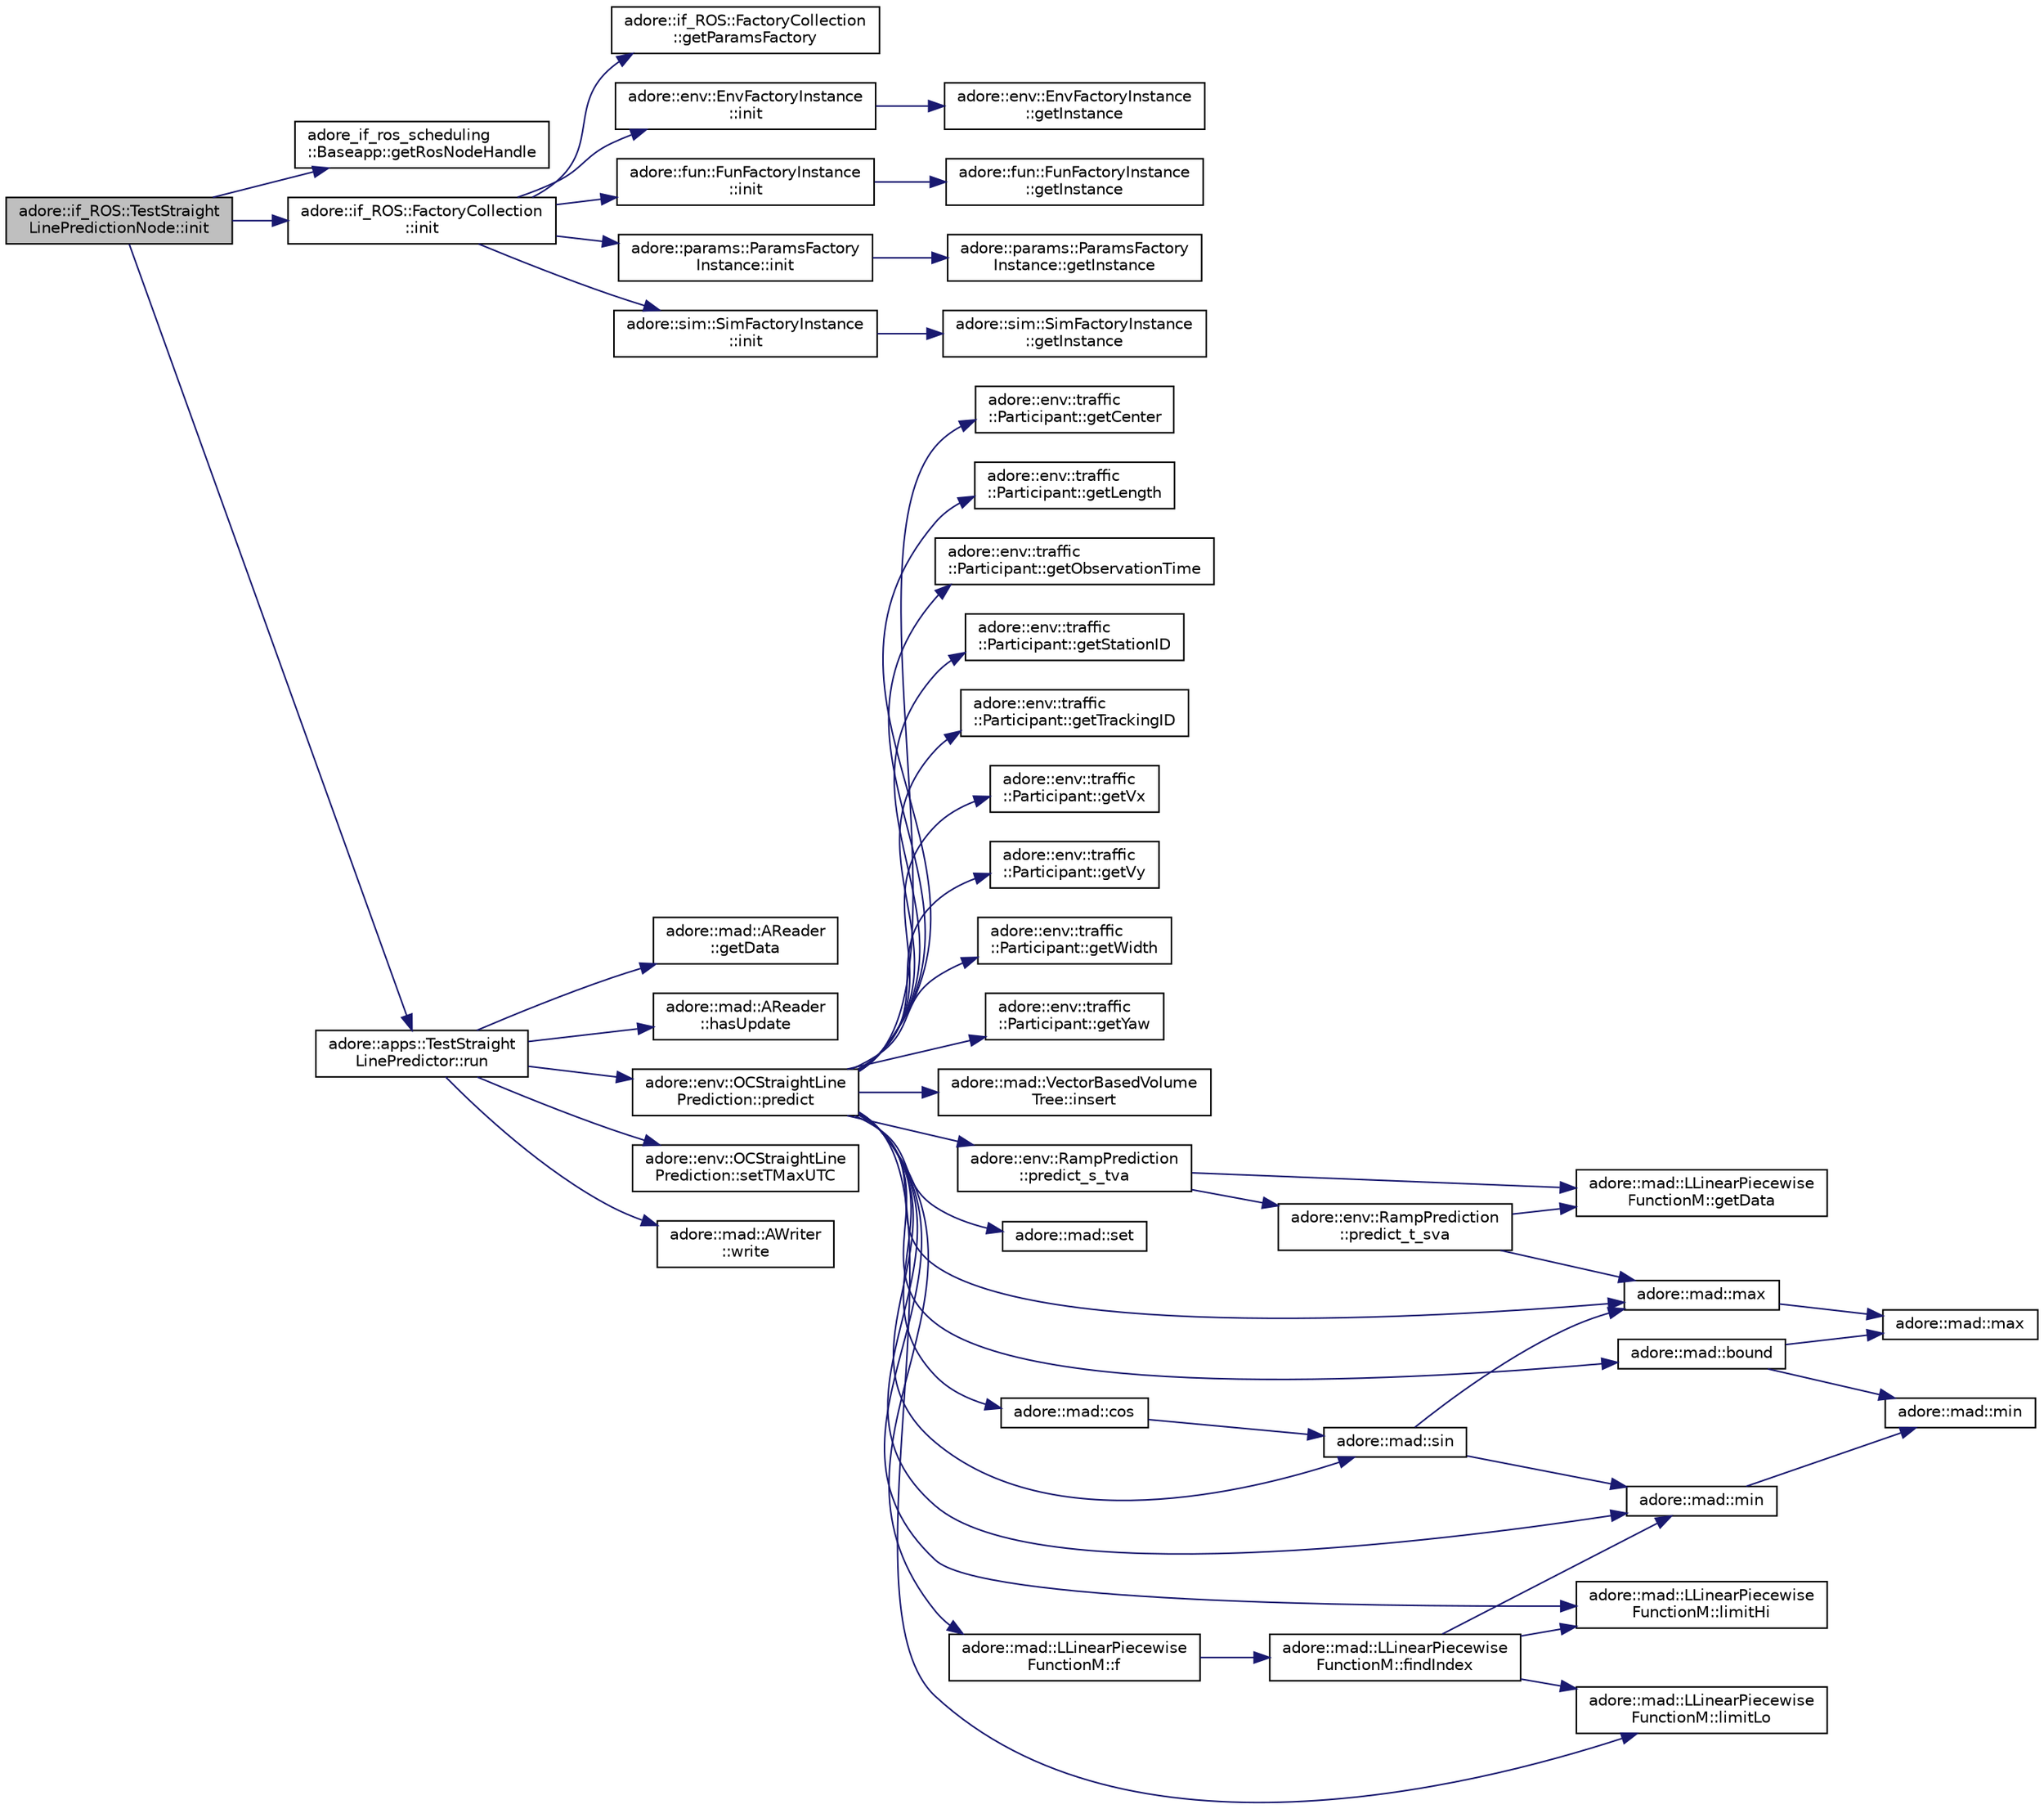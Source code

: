 digraph "adore::if_ROS::TestStraightLinePredictionNode::init"
{
 // LATEX_PDF_SIZE
  edge [fontname="Helvetica",fontsize="10",labelfontname="Helvetica",labelfontsize="10"];
  node [fontname="Helvetica",fontsize="10",shape=record];
  rankdir="LR";
  Node1 [label="adore::if_ROS::TestStraight\lLinePredictionNode::init",height=0.2,width=0.4,color="black", fillcolor="grey75", style="filled", fontcolor="black",tooltip=" "];
  Node1 -> Node2 [color="midnightblue",fontsize="10",style="solid",fontname="Helvetica"];
  Node2 [label="adore_if_ros_scheduling\l::Baseapp::getRosNodeHandle",height=0.2,width=0.4,color="black", fillcolor="white", style="filled",URL="$classadore__if__ros__scheduling_1_1Baseapp.html#a7792ee4aa6fd5c5c03d5f54b4c1f213a",tooltip=" "];
  Node1 -> Node3 [color="midnightblue",fontsize="10",style="solid",fontname="Helvetica"];
  Node3 [label="adore::if_ROS::FactoryCollection\l::init",height=0.2,width=0.4,color="black", fillcolor="white", style="filled",URL="$classadore_1_1if__ROS_1_1FactoryCollection.html#a07e53e57a417cf66c5d539a5e1bd590a",tooltip=" "];
  Node3 -> Node4 [color="midnightblue",fontsize="10",style="solid",fontname="Helvetica"];
  Node4 [label="adore::if_ROS::FactoryCollection\l::getParamsFactory",height=0.2,width=0.4,color="black", fillcolor="white", style="filled",URL="$classadore_1_1if__ROS_1_1FactoryCollection.html#ac102972d5592de7cdc76b059017628f9",tooltip=" "];
  Node3 -> Node5 [color="midnightblue",fontsize="10",style="solid",fontname="Helvetica"];
  Node5 [label="adore::env::EnvFactoryInstance\l::init",height=0.2,width=0.4,color="black", fillcolor="white", style="filled",URL="$classadore_1_1env_1_1EnvFactoryInstance.html#ab67767fc777387664b696bd78d2536ef",tooltip="Initialize private members of AllFactory."];
  Node5 -> Node6 [color="midnightblue",fontsize="10",style="solid",fontname="Helvetica"];
  Node6 [label="adore::env::EnvFactoryInstance\l::getInstance",height=0.2,width=0.4,color="black", fillcolor="white", style="filled",URL="$classadore_1_1env_1_1EnvFactoryInstance.html#a14835a4420fb827ba3809b94a96a7660",tooltip="Function to access singleton instance of the envFactory using magic static."];
  Node3 -> Node7 [color="midnightblue",fontsize="10",style="solid",fontname="Helvetica"];
  Node7 [label="adore::fun::FunFactoryInstance\l::init",height=0.2,width=0.4,color="black", fillcolor="white", style="filled",URL="$classadore_1_1fun_1_1FunFactoryInstance.html#a291c4c983548f85c633ae6409c7b5233",tooltip="Initialize private members of funFactory."];
  Node7 -> Node8 [color="midnightblue",fontsize="10",style="solid",fontname="Helvetica"];
  Node8 [label="adore::fun::FunFactoryInstance\l::getInstance",height=0.2,width=0.4,color="black", fillcolor="white", style="filled",URL="$classadore_1_1fun_1_1FunFactoryInstance.html#a0826e9a7ea3c70a3780115e6effbf746",tooltip="Function to access singleton instance of the funFactory using magic static."];
  Node3 -> Node9 [color="midnightblue",fontsize="10",style="solid",fontname="Helvetica"];
  Node9 [label="adore::params::ParamsFactory\lInstance::init",height=0.2,width=0.4,color="black", fillcolor="white", style="filled",URL="$classadore_1_1params_1_1ParamsFactoryInstance.html#ac6759c774ade5a97e47c056d1a136253",tooltip="Initialize private members of AllFactory."];
  Node9 -> Node10 [color="midnightblue",fontsize="10",style="solid",fontname="Helvetica"];
  Node10 [label="adore::params::ParamsFactory\lInstance::getInstance",height=0.2,width=0.4,color="black", fillcolor="white", style="filled",URL="$classadore_1_1params_1_1ParamsFactoryInstance.html#a59eae0e003d40b03f9db2d814ec2a3bf",tooltip="Function to access singleton instance of the AllFactory using magic static."];
  Node3 -> Node11 [color="midnightblue",fontsize="10",style="solid",fontname="Helvetica"];
  Node11 [label="adore::sim::SimFactoryInstance\l::init",height=0.2,width=0.4,color="black", fillcolor="white", style="filled",URL="$classadore_1_1sim_1_1SimFactoryInstance.html#ac891850728d65e5398216b2bb92f82f6",tooltip="Initialize private members of AllFactory."];
  Node11 -> Node12 [color="midnightblue",fontsize="10",style="solid",fontname="Helvetica"];
  Node12 [label="adore::sim::SimFactoryInstance\l::getInstance",height=0.2,width=0.4,color="black", fillcolor="white", style="filled",URL="$classadore_1_1sim_1_1SimFactoryInstance.html#a177ce78bb1c9675c9dd0370e5f31f749",tooltip="Function to access singleton instance of the AllFactory using magic static."];
  Node1 -> Node13 [color="midnightblue",fontsize="10",style="solid",fontname="Helvetica"];
  Node13 [label="adore::apps::TestStraight\lLinePredictor::run",height=0.2,width=0.4,color="black", fillcolor="white", style="filled",URL="$classadore_1_1apps_1_1TestStraightLinePredictor.html#aa71ca18f57785e13aee86eb2cf74c48e",tooltip=" "];
  Node13 -> Node14 [color="midnightblue",fontsize="10",style="solid",fontname="Helvetica"];
  Node14 [label="adore::mad::AReader\l::getData",height=0.2,width=0.4,color="black", fillcolor="white", style="filled",URL="$classadore_1_1mad_1_1AReader.html#a46ab7520d828d1a574365eaf8b483e29",tooltip=" "];
  Node13 -> Node15 [color="midnightblue",fontsize="10",style="solid",fontname="Helvetica"];
  Node15 [label="adore::mad::AReader\l::hasUpdate",height=0.2,width=0.4,color="black", fillcolor="white", style="filled",URL="$classadore_1_1mad_1_1AReader.html#a7a8e6d43dcd1129c47d7231e828fb111",tooltip=" "];
  Node13 -> Node16 [color="midnightblue",fontsize="10",style="solid",fontname="Helvetica"];
  Node16 [label="adore::env::OCStraightLine\lPrediction::predict",height=0.2,width=0.4,color="black", fillcolor="white", style="filled",URL="$classadore_1_1env_1_1OCStraightLinePrediction.html#a98a7c5f4c101c7a917f8e5a3e984cd16",tooltip=" "];
  Node16 -> Node17 [color="midnightblue",fontsize="10",style="solid",fontname="Helvetica"];
  Node17 [label="adore::mad::bound",height=0.2,width=0.4,color="black", fillcolor="white", style="filled",URL="$namespaceadore_1_1mad.html#a927f4883d4edcec4dcfd9bb1f09d4f62",tooltip=" "];
  Node17 -> Node18 [color="midnightblue",fontsize="10",style="solid",fontname="Helvetica"];
  Node18 [label="adore::mad::max",height=0.2,width=0.4,color="black", fillcolor="white", style="filled",URL="$namespaceadore_1_1mad.html#a618a8842fed7b9375957b1e393c58492",tooltip=" "];
  Node17 -> Node19 [color="midnightblue",fontsize="10",style="solid",fontname="Helvetica"];
  Node19 [label="adore::mad::min",height=0.2,width=0.4,color="black", fillcolor="white", style="filled",URL="$namespaceadore_1_1mad.html#ac61b79c007d1859f93a10c04272095a1",tooltip=" "];
  Node16 -> Node20 [color="midnightblue",fontsize="10",style="solid",fontname="Helvetica"];
  Node20 [label="adore::mad::cos",height=0.2,width=0.4,color="black", fillcolor="white", style="filled",URL="$namespaceadore_1_1mad.html#a70b9fe3efbb34c0f9621147e3456bfa8",tooltip=" "];
  Node20 -> Node21 [color="midnightblue",fontsize="10",style="solid",fontname="Helvetica"];
  Node21 [label="adore::mad::sin",height=0.2,width=0.4,color="black", fillcolor="white", style="filled",URL="$namespaceadore_1_1mad.html#acec540f9bf9b6eb0e027d332d3fe5577",tooltip=" "];
  Node21 -> Node22 [color="midnightblue",fontsize="10",style="solid",fontname="Helvetica"];
  Node22 [label="adore::mad::max",height=0.2,width=0.4,color="black", fillcolor="white", style="filled",URL="$namespaceadore_1_1mad.html#adea062854ef0b105a3fdca8cf2aca945",tooltip=" "];
  Node22 -> Node18 [color="midnightblue",fontsize="10",style="solid",fontname="Helvetica"];
  Node21 -> Node23 [color="midnightblue",fontsize="10",style="solid",fontname="Helvetica"];
  Node23 [label="adore::mad::min",height=0.2,width=0.4,color="black", fillcolor="white", style="filled",URL="$namespaceadore_1_1mad.html#ab58ecb752f9bbfe27832e0a2c0e22c2b",tooltip=" "];
  Node23 -> Node19 [color="midnightblue",fontsize="10",style="solid",fontname="Helvetica"];
  Node16 -> Node24 [color="midnightblue",fontsize="10",style="solid",fontname="Helvetica"];
  Node24 [label="adore::mad::LLinearPiecewise\lFunctionM::f",height=0.2,width=0.4,color="black", fillcolor="white", style="filled",URL="$classadore_1_1mad_1_1LLinearPiecewiseFunctionM.html#a0ec611759526365bf49ca6f8781f0262",tooltip=" "];
  Node24 -> Node25 [color="midnightblue",fontsize="10",style="solid",fontname="Helvetica"];
  Node25 [label="adore::mad::LLinearPiecewise\lFunctionM::findIndex",height=0.2,width=0.4,color="black", fillcolor="white", style="filled",URL="$classadore_1_1mad_1_1LLinearPiecewiseFunctionM.html#a92f9ea09083d587aa2ffa1ec600be3b5",tooltip=" "];
  Node25 -> Node26 [color="midnightblue",fontsize="10",style="solid",fontname="Helvetica"];
  Node26 [label="adore::mad::LLinearPiecewise\lFunctionM::limitHi",height=0.2,width=0.4,color="black", fillcolor="white", style="filled",URL="$classadore_1_1mad_1_1LLinearPiecewiseFunctionM.html#aaa496b8ceb3ed505f6450225c46a077a",tooltip=" "];
  Node25 -> Node27 [color="midnightblue",fontsize="10",style="solid",fontname="Helvetica"];
  Node27 [label="adore::mad::LLinearPiecewise\lFunctionM::limitLo",height=0.2,width=0.4,color="black", fillcolor="white", style="filled",URL="$classadore_1_1mad_1_1LLinearPiecewiseFunctionM.html#a682841e9bc82a0653745dce6f908bfa6",tooltip=" "];
  Node25 -> Node23 [color="midnightblue",fontsize="10",style="solid",fontname="Helvetica"];
  Node16 -> Node28 [color="midnightblue",fontsize="10",style="solid",fontname="Helvetica"];
  Node28 [label="adore::env::traffic\l::Participant::getCenter",height=0.2,width=0.4,color="black", fillcolor="white", style="filled",URL="$structadore_1_1env_1_1traffic_1_1Participant.html#a526bf66d7f2d70c5efe0be4cc9b6997a",tooltip=" "];
  Node16 -> Node29 [color="midnightblue",fontsize="10",style="solid",fontname="Helvetica"];
  Node29 [label="adore::env::traffic\l::Participant::getLength",height=0.2,width=0.4,color="black", fillcolor="white", style="filled",URL="$structadore_1_1env_1_1traffic_1_1Participant.html#a00840fc24747e99ebb7c6b6071290379",tooltip=" "];
  Node16 -> Node30 [color="midnightblue",fontsize="10",style="solid",fontname="Helvetica"];
  Node30 [label="adore::env::traffic\l::Participant::getObservationTime",height=0.2,width=0.4,color="black", fillcolor="white", style="filled",URL="$structadore_1_1env_1_1traffic_1_1Participant.html#a30921e90518b0a7c56b13de4f719eb2a",tooltip=" "];
  Node16 -> Node31 [color="midnightblue",fontsize="10",style="solid",fontname="Helvetica"];
  Node31 [label="adore::env::traffic\l::Participant::getStationID",height=0.2,width=0.4,color="black", fillcolor="white", style="filled",URL="$structadore_1_1env_1_1traffic_1_1Participant.html#a6e289a0907c5fcf76d1811dca69122ca",tooltip=" "];
  Node16 -> Node32 [color="midnightblue",fontsize="10",style="solid",fontname="Helvetica"];
  Node32 [label="adore::env::traffic\l::Participant::getTrackingID",height=0.2,width=0.4,color="black", fillcolor="white", style="filled",URL="$structadore_1_1env_1_1traffic_1_1Participant.html#a08e1456e90521918c25d894f8b59f4fb",tooltip=" "];
  Node16 -> Node33 [color="midnightblue",fontsize="10",style="solid",fontname="Helvetica"];
  Node33 [label="adore::env::traffic\l::Participant::getVx",height=0.2,width=0.4,color="black", fillcolor="white", style="filled",URL="$structadore_1_1env_1_1traffic_1_1Participant.html#ae5cbd6230f3cce7707dcd12c59a5bf05",tooltip=" "];
  Node16 -> Node34 [color="midnightblue",fontsize="10",style="solid",fontname="Helvetica"];
  Node34 [label="adore::env::traffic\l::Participant::getVy",height=0.2,width=0.4,color="black", fillcolor="white", style="filled",URL="$structadore_1_1env_1_1traffic_1_1Participant.html#ab48a172230b35003fbb799c3f77f749d",tooltip=" "];
  Node16 -> Node35 [color="midnightblue",fontsize="10",style="solid",fontname="Helvetica"];
  Node35 [label="adore::env::traffic\l::Participant::getWidth",height=0.2,width=0.4,color="black", fillcolor="white", style="filled",URL="$structadore_1_1env_1_1traffic_1_1Participant.html#aa30abdebb7b9d862c495677381c29705",tooltip=" "];
  Node16 -> Node36 [color="midnightblue",fontsize="10",style="solid",fontname="Helvetica"];
  Node36 [label="adore::env::traffic\l::Participant::getYaw",height=0.2,width=0.4,color="black", fillcolor="white", style="filled",URL="$structadore_1_1env_1_1traffic_1_1Participant.html#a60e89a49e3a68a39d3301b0163c86330",tooltip=" "];
  Node16 -> Node37 [color="midnightblue",fontsize="10",style="solid",fontname="Helvetica"];
  Node37 [label="adore::mad::VectorBasedVolume\lTree::insert",height=0.2,width=0.4,color="black", fillcolor="white", style="filled",URL="$classadore_1_1mad_1_1VectorBasedVolumeTree.html#a5ebf1048f4ec25eb20684b2b9d8e6fe1",tooltip=" "];
  Node16 -> Node26 [color="midnightblue",fontsize="10",style="solid",fontname="Helvetica"];
  Node16 -> Node27 [color="midnightblue",fontsize="10",style="solid",fontname="Helvetica"];
  Node16 -> Node22 [color="midnightblue",fontsize="10",style="solid",fontname="Helvetica"];
  Node16 -> Node23 [color="midnightblue",fontsize="10",style="solid",fontname="Helvetica"];
  Node16 -> Node38 [color="midnightblue",fontsize="10",style="solid",fontname="Helvetica"];
  Node38 [label="adore::env::RampPrediction\l::predict_s_tva",height=0.2,width=0.4,color="black", fillcolor="white", style="filled",URL="$classadore_1_1env_1_1RampPrediction.html#ac516ce22855d95cb4057eb806d82fb28",tooltip=" "];
  Node38 -> Node39 [color="midnightblue",fontsize="10",style="solid",fontname="Helvetica"];
  Node39 [label="adore::mad::LLinearPiecewise\lFunctionM::getData",height=0.2,width=0.4,color="black", fillcolor="white", style="filled",URL="$classadore_1_1mad_1_1LLinearPiecewiseFunctionM.html#aa94d90c8643e2d6792f8594f3d666503",tooltip=" "];
  Node38 -> Node40 [color="midnightblue",fontsize="10",style="solid",fontname="Helvetica"];
  Node40 [label="adore::env::RampPrediction\l::predict_t_sva",height=0.2,width=0.4,color="black", fillcolor="white", style="filled",URL="$classadore_1_1env_1_1RampPrediction.html#a1075b741e3a3faebc00532c6e6efa117",tooltip=" "];
  Node40 -> Node39 [color="midnightblue",fontsize="10",style="solid",fontname="Helvetica"];
  Node40 -> Node22 [color="midnightblue",fontsize="10",style="solid",fontname="Helvetica"];
  Node16 -> Node41 [color="midnightblue",fontsize="10",style="solid",fontname="Helvetica"];
  Node41 [label="adore::mad::set",height=0.2,width=0.4,color="black", fillcolor="white", style="filled",URL="$namespaceadore_1_1mad.html#ac5aeccec5e3cf50a2bc9492d95a49779",tooltip=" "];
  Node16 -> Node21 [color="midnightblue",fontsize="10",style="solid",fontname="Helvetica"];
  Node13 -> Node42 [color="midnightblue",fontsize="10",style="solid",fontname="Helvetica"];
  Node42 [label="adore::env::OCStraightLine\lPrediction::setTMaxUTC",height=0.2,width=0.4,color="black", fillcolor="white", style="filled",URL="$classadore_1_1env_1_1OCStraightLinePrediction.html#a73ba234046536ae82d348789f53f1faa",tooltip=" "];
  Node13 -> Node43 [color="midnightblue",fontsize="10",style="solid",fontname="Helvetica"];
  Node43 [label="adore::mad::AWriter\l::write",height=0.2,width=0.4,color="black", fillcolor="white", style="filled",URL="$classadore_1_1mad_1_1AWriter.html#a1c22b1ccbd19c5f02f832831ca757f3b",tooltip=" "];
}
